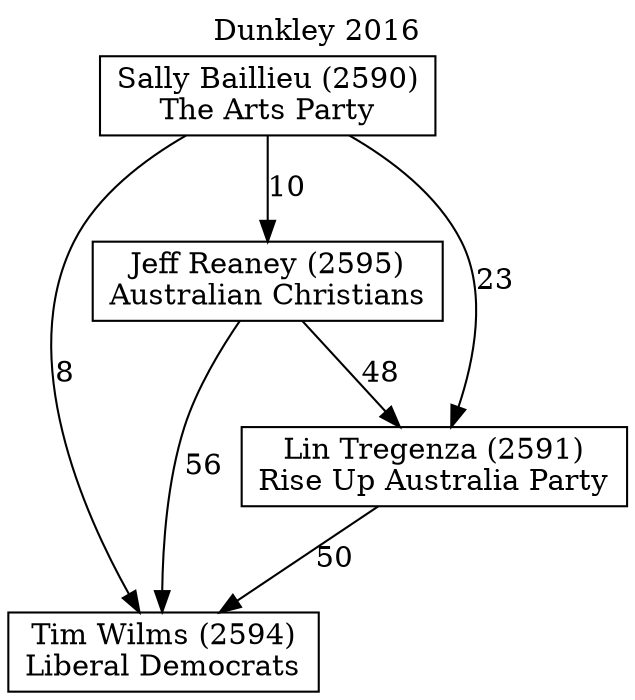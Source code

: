 // House preference flow
digraph "Tim Wilms (2594)_Dunkley_2016" {
	graph [label="Dunkley 2016" labelloc=t mclimit=10]
	node [shape=box]
	"Sally Baillieu (2590)" [label="Sally Baillieu (2590)
The Arts Party"]
	"Jeff Reaney (2595)" [label="Jeff Reaney (2595)
Australian Christians"]
	"Tim Wilms (2594)" [label="Tim Wilms (2594)
Liberal Democrats"]
	"Lin Tregenza (2591)" [label="Lin Tregenza (2591)
Rise Up Australia Party"]
	"Sally Baillieu (2590)" -> "Tim Wilms (2594)" [label=8]
	"Sally Baillieu (2590)" -> "Jeff Reaney (2595)" [label=10]
	"Jeff Reaney (2595)" -> "Tim Wilms (2594)" [label=56]
	"Sally Baillieu (2590)" -> "Lin Tregenza (2591)" [label=23]
	"Jeff Reaney (2595)" -> "Lin Tregenza (2591)" [label=48]
	"Lin Tregenza (2591)" -> "Tim Wilms (2594)" [label=50]
}
